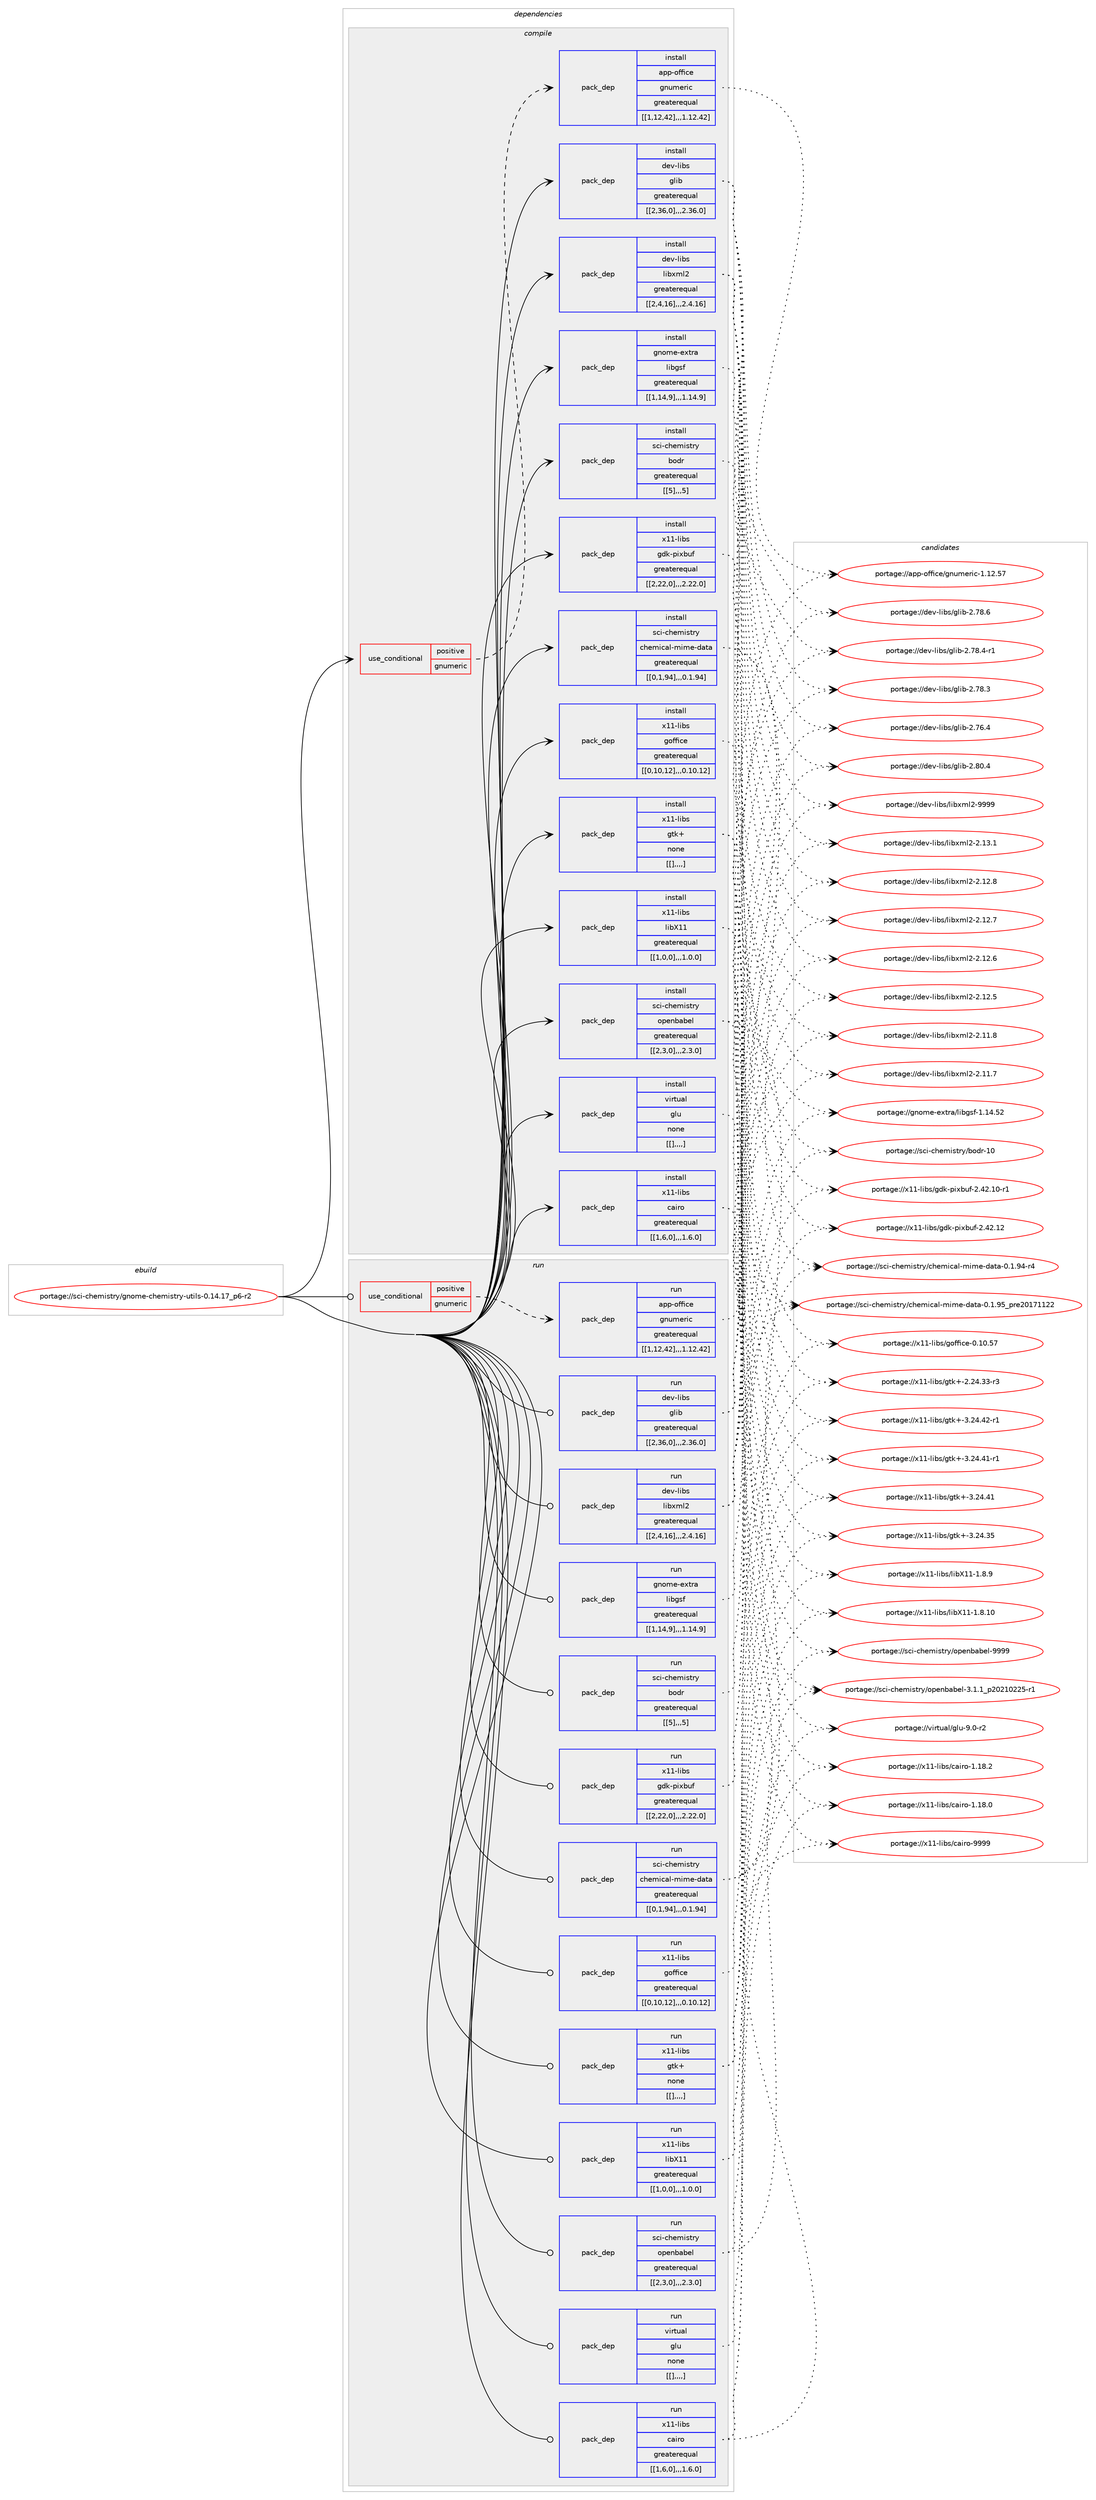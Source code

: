 digraph prolog {

# *************
# Graph options
# *************

newrank=true;
concentrate=true;
compound=true;
graph [rankdir=LR,fontname=Helvetica,fontsize=10,ranksep=1.5];#, ranksep=2.5, nodesep=0.2];
edge  [arrowhead=vee];
node  [fontname=Helvetica,fontsize=10];

# **********
# The ebuild
# **********

subgraph cluster_leftcol {
color=gray;
label=<<i>ebuild</i>>;
id [label="portage://sci-chemistry/gnome-chemistry-utils-0.14.17_p6-r2", color=red, width=4, href="../sci-chemistry/gnome-chemistry-utils-0.14.17_p6-r2.svg"];
}

# ****************
# The dependencies
# ****************

subgraph cluster_midcol {
color=gray;
label=<<i>dependencies</i>>;
subgraph cluster_compile {
fillcolor="#eeeeee";
style=filled;
label=<<i>compile</i>>;
subgraph cond107992 {
dependency409534 [label=<<TABLE BORDER="0" CELLBORDER="1" CELLSPACING="0" CELLPADDING="4"><TR><TD ROWSPAN="3" CELLPADDING="10">use_conditional</TD></TR><TR><TD>positive</TD></TR><TR><TD>gnumeric</TD></TR></TABLE>>, shape=none, color=red];
subgraph pack298587 {
dependency409535 [label=<<TABLE BORDER="0" CELLBORDER="1" CELLSPACING="0" CELLPADDING="4" WIDTH="220"><TR><TD ROWSPAN="6" CELLPADDING="30">pack_dep</TD></TR><TR><TD WIDTH="110">install</TD></TR><TR><TD>app-office</TD></TR><TR><TD>gnumeric</TD></TR><TR><TD>greaterequal</TD></TR><TR><TD>[[1,12,42],,,1.12.42]</TD></TR></TABLE>>, shape=none, color=blue];
}
dependency409534:e -> dependency409535:w [weight=20,style="dashed",arrowhead="vee"];
}
id:e -> dependency409534:w [weight=20,style="solid",arrowhead="vee"];
subgraph pack298588 {
dependency409536 [label=<<TABLE BORDER="0" CELLBORDER="1" CELLSPACING="0" CELLPADDING="4" WIDTH="220"><TR><TD ROWSPAN="6" CELLPADDING="30">pack_dep</TD></TR><TR><TD WIDTH="110">install</TD></TR><TR><TD>dev-libs</TD></TR><TR><TD>glib</TD></TR><TR><TD>greaterequal</TD></TR><TR><TD>[[2,36,0],,,2.36.0]</TD></TR></TABLE>>, shape=none, color=blue];
}
id:e -> dependency409536:w [weight=20,style="solid",arrowhead="vee"];
subgraph pack298589 {
dependency409537 [label=<<TABLE BORDER="0" CELLBORDER="1" CELLSPACING="0" CELLPADDING="4" WIDTH="220"><TR><TD ROWSPAN="6" CELLPADDING="30">pack_dep</TD></TR><TR><TD WIDTH="110">install</TD></TR><TR><TD>dev-libs</TD></TR><TR><TD>libxml2</TD></TR><TR><TD>greaterequal</TD></TR><TR><TD>[[2,4,16],,,2.4.16]</TD></TR></TABLE>>, shape=none, color=blue];
}
id:e -> dependency409537:w [weight=20,style="solid",arrowhead="vee"];
subgraph pack298590 {
dependency409538 [label=<<TABLE BORDER="0" CELLBORDER="1" CELLSPACING="0" CELLPADDING="4" WIDTH="220"><TR><TD ROWSPAN="6" CELLPADDING="30">pack_dep</TD></TR><TR><TD WIDTH="110">install</TD></TR><TR><TD>gnome-extra</TD></TR><TR><TD>libgsf</TD></TR><TR><TD>greaterequal</TD></TR><TR><TD>[[1,14,9],,,1.14.9]</TD></TR></TABLE>>, shape=none, color=blue];
}
id:e -> dependency409538:w [weight=20,style="solid",arrowhead="vee"];
subgraph pack298591 {
dependency409539 [label=<<TABLE BORDER="0" CELLBORDER="1" CELLSPACING="0" CELLPADDING="4" WIDTH="220"><TR><TD ROWSPAN="6" CELLPADDING="30">pack_dep</TD></TR><TR><TD WIDTH="110">install</TD></TR><TR><TD>sci-chemistry</TD></TR><TR><TD>bodr</TD></TR><TR><TD>greaterequal</TD></TR><TR><TD>[[5],,,5]</TD></TR></TABLE>>, shape=none, color=blue];
}
id:e -> dependency409539:w [weight=20,style="solid",arrowhead="vee"];
subgraph pack298592 {
dependency409540 [label=<<TABLE BORDER="0" CELLBORDER="1" CELLSPACING="0" CELLPADDING="4" WIDTH="220"><TR><TD ROWSPAN="6" CELLPADDING="30">pack_dep</TD></TR><TR><TD WIDTH="110">install</TD></TR><TR><TD>sci-chemistry</TD></TR><TR><TD>chemical-mime-data</TD></TR><TR><TD>greaterequal</TD></TR><TR><TD>[[0,1,94],,,0.1.94]</TD></TR></TABLE>>, shape=none, color=blue];
}
id:e -> dependency409540:w [weight=20,style="solid",arrowhead="vee"];
subgraph pack298593 {
dependency409541 [label=<<TABLE BORDER="0" CELLBORDER="1" CELLSPACING="0" CELLPADDING="4" WIDTH="220"><TR><TD ROWSPAN="6" CELLPADDING="30">pack_dep</TD></TR><TR><TD WIDTH="110">install</TD></TR><TR><TD>sci-chemistry</TD></TR><TR><TD>openbabel</TD></TR><TR><TD>greaterequal</TD></TR><TR><TD>[[2,3,0],,,2.3.0]</TD></TR></TABLE>>, shape=none, color=blue];
}
id:e -> dependency409541:w [weight=20,style="solid",arrowhead="vee"];
subgraph pack298594 {
dependency409542 [label=<<TABLE BORDER="0" CELLBORDER="1" CELLSPACING="0" CELLPADDING="4" WIDTH="220"><TR><TD ROWSPAN="6" CELLPADDING="30">pack_dep</TD></TR><TR><TD WIDTH="110">install</TD></TR><TR><TD>virtual</TD></TR><TR><TD>glu</TD></TR><TR><TD>none</TD></TR><TR><TD>[[],,,,]</TD></TR></TABLE>>, shape=none, color=blue];
}
id:e -> dependency409542:w [weight=20,style="solid",arrowhead="vee"];
subgraph pack298595 {
dependency409543 [label=<<TABLE BORDER="0" CELLBORDER="1" CELLSPACING="0" CELLPADDING="4" WIDTH="220"><TR><TD ROWSPAN="6" CELLPADDING="30">pack_dep</TD></TR><TR><TD WIDTH="110">install</TD></TR><TR><TD>x11-libs</TD></TR><TR><TD>cairo</TD></TR><TR><TD>greaterequal</TD></TR><TR><TD>[[1,6,0],,,1.6.0]</TD></TR></TABLE>>, shape=none, color=blue];
}
id:e -> dependency409543:w [weight=20,style="solid",arrowhead="vee"];
subgraph pack298596 {
dependency409544 [label=<<TABLE BORDER="0" CELLBORDER="1" CELLSPACING="0" CELLPADDING="4" WIDTH="220"><TR><TD ROWSPAN="6" CELLPADDING="30">pack_dep</TD></TR><TR><TD WIDTH="110">install</TD></TR><TR><TD>x11-libs</TD></TR><TR><TD>gdk-pixbuf</TD></TR><TR><TD>greaterequal</TD></TR><TR><TD>[[2,22,0],,,2.22.0]</TD></TR></TABLE>>, shape=none, color=blue];
}
id:e -> dependency409544:w [weight=20,style="solid",arrowhead="vee"];
subgraph pack298597 {
dependency409545 [label=<<TABLE BORDER="0" CELLBORDER="1" CELLSPACING="0" CELLPADDING="4" WIDTH="220"><TR><TD ROWSPAN="6" CELLPADDING="30">pack_dep</TD></TR><TR><TD WIDTH="110">install</TD></TR><TR><TD>x11-libs</TD></TR><TR><TD>goffice</TD></TR><TR><TD>greaterequal</TD></TR><TR><TD>[[0,10,12],,,0.10.12]</TD></TR></TABLE>>, shape=none, color=blue];
}
id:e -> dependency409545:w [weight=20,style="solid",arrowhead="vee"];
subgraph pack298598 {
dependency409546 [label=<<TABLE BORDER="0" CELLBORDER="1" CELLSPACING="0" CELLPADDING="4" WIDTH="220"><TR><TD ROWSPAN="6" CELLPADDING="30">pack_dep</TD></TR><TR><TD WIDTH="110">install</TD></TR><TR><TD>x11-libs</TD></TR><TR><TD>gtk+</TD></TR><TR><TD>none</TD></TR><TR><TD>[[],,,,]</TD></TR></TABLE>>, shape=none, color=blue];
}
id:e -> dependency409546:w [weight=20,style="solid",arrowhead="vee"];
subgraph pack298599 {
dependency409547 [label=<<TABLE BORDER="0" CELLBORDER="1" CELLSPACING="0" CELLPADDING="4" WIDTH="220"><TR><TD ROWSPAN="6" CELLPADDING="30">pack_dep</TD></TR><TR><TD WIDTH="110">install</TD></TR><TR><TD>x11-libs</TD></TR><TR><TD>libX11</TD></TR><TR><TD>greaterequal</TD></TR><TR><TD>[[1,0,0],,,1.0.0]</TD></TR></TABLE>>, shape=none, color=blue];
}
id:e -> dependency409547:w [weight=20,style="solid",arrowhead="vee"];
}
subgraph cluster_compileandrun {
fillcolor="#eeeeee";
style=filled;
label=<<i>compile and run</i>>;
}
subgraph cluster_run {
fillcolor="#eeeeee";
style=filled;
label=<<i>run</i>>;
subgraph cond107993 {
dependency409548 [label=<<TABLE BORDER="0" CELLBORDER="1" CELLSPACING="0" CELLPADDING="4"><TR><TD ROWSPAN="3" CELLPADDING="10">use_conditional</TD></TR><TR><TD>positive</TD></TR><TR><TD>gnumeric</TD></TR></TABLE>>, shape=none, color=red];
subgraph pack298600 {
dependency409549 [label=<<TABLE BORDER="0" CELLBORDER="1" CELLSPACING="0" CELLPADDING="4" WIDTH="220"><TR><TD ROWSPAN="6" CELLPADDING="30">pack_dep</TD></TR><TR><TD WIDTH="110">run</TD></TR><TR><TD>app-office</TD></TR><TR><TD>gnumeric</TD></TR><TR><TD>greaterequal</TD></TR><TR><TD>[[1,12,42],,,1.12.42]</TD></TR></TABLE>>, shape=none, color=blue];
}
dependency409548:e -> dependency409549:w [weight=20,style="dashed",arrowhead="vee"];
}
id:e -> dependency409548:w [weight=20,style="solid",arrowhead="odot"];
subgraph pack298601 {
dependency409550 [label=<<TABLE BORDER="0" CELLBORDER="1" CELLSPACING="0" CELLPADDING="4" WIDTH="220"><TR><TD ROWSPAN="6" CELLPADDING="30">pack_dep</TD></TR><TR><TD WIDTH="110">run</TD></TR><TR><TD>dev-libs</TD></TR><TR><TD>glib</TD></TR><TR><TD>greaterequal</TD></TR><TR><TD>[[2,36,0],,,2.36.0]</TD></TR></TABLE>>, shape=none, color=blue];
}
id:e -> dependency409550:w [weight=20,style="solid",arrowhead="odot"];
subgraph pack298602 {
dependency409551 [label=<<TABLE BORDER="0" CELLBORDER="1" CELLSPACING="0" CELLPADDING="4" WIDTH="220"><TR><TD ROWSPAN="6" CELLPADDING="30">pack_dep</TD></TR><TR><TD WIDTH="110">run</TD></TR><TR><TD>dev-libs</TD></TR><TR><TD>libxml2</TD></TR><TR><TD>greaterequal</TD></TR><TR><TD>[[2,4,16],,,2.4.16]</TD></TR></TABLE>>, shape=none, color=blue];
}
id:e -> dependency409551:w [weight=20,style="solid",arrowhead="odot"];
subgraph pack298603 {
dependency409552 [label=<<TABLE BORDER="0" CELLBORDER="1" CELLSPACING="0" CELLPADDING="4" WIDTH="220"><TR><TD ROWSPAN="6" CELLPADDING="30">pack_dep</TD></TR><TR><TD WIDTH="110">run</TD></TR><TR><TD>gnome-extra</TD></TR><TR><TD>libgsf</TD></TR><TR><TD>greaterequal</TD></TR><TR><TD>[[1,14,9],,,1.14.9]</TD></TR></TABLE>>, shape=none, color=blue];
}
id:e -> dependency409552:w [weight=20,style="solid",arrowhead="odot"];
subgraph pack298604 {
dependency409553 [label=<<TABLE BORDER="0" CELLBORDER="1" CELLSPACING="0" CELLPADDING="4" WIDTH="220"><TR><TD ROWSPAN="6" CELLPADDING="30">pack_dep</TD></TR><TR><TD WIDTH="110">run</TD></TR><TR><TD>sci-chemistry</TD></TR><TR><TD>bodr</TD></TR><TR><TD>greaterequal</TD></TR><TR><TD>[[5],,,5]</TD></TR></TABLE>>, shape=none, color=blue];
}
id:e -> dependency409553:w [weight=20,style="solid",arrowhead="odot"];
subgraph pack298605 {
dependency409554 [label=<<TABLE BORDER="0" CELLBORDER="1" CELLSPACING="0" CELLPADDING="4" WIDTH="220"><TR><TD ROWSPAN="6" CELLPADDING="30">pack_dep</TD></TR><TR><TD WIDTH="110">run</TD></TR><TR><TD>sci-chemistry</TD></TR><TR><TD>chemical-mime-data</TD></TR><TR><TD>greaterequal</TD></TR><TR><TD>[[0,1,94],,,0.1.94]</TD></TR></TABLE>>, shape=none, color=blue];
}
id:e -> dependency409554:w [weight=20,style="solid",arrowhead="odot"];
subgraph pack298606 {
dependency409555 [label=<<TABLE BORDER="0" CELLBORDER="1" CELLSPACING="0" CELLPADDING="4" WIDTH="220"><TR><TD ROWSPAN="6" CELLPADDING="30">pack_dep</TD></TR><TR><TD WIDTH="110">run</TD></TR><TR><TD>sci-chemistry</TD></TR><TR><TD>openbabel</TD></TR><TR><TD>greaterequal</TD></TR><TR><TD>[[2,3,0],,,2.3.0]</TD></TR></TABLE>>, shape=none, color=blue];
}
id:e -> dependency409555:w [weight=20,style="solid",arrowhead="odot"];
subgraph pack298607 {
dependency409556 [label=<<TABLE BORDER="0" CELLBORDER="1" CELLSPACING="0" CELLPADDING="4" WIDTH="220"><TR><TD ROWSPAN="6" CELLPADDING="30">pack_dep</TD></TR><TR><TD WIDTH="110">run</TD></TR><TR><TD>virtual</TD></TR><TR><TD>glu</TD></TR><TR><TD>none</TD></TR><TR><TD>[[],,,,]</TD></TR></TABLE>>, shape=none, color=blue];
}
id:e -> dependency409556:w [weight=20,style="solid",arrowhead="odot"];
subgraph pack298608 {
dependency409557 [label=<<TABLE BORDER="0" CELLBORDER="1" CELLSPACING="0" CELLPADDING="4" WIDTH="220"><TR><TD ROWSPAN="6" CELLPADDING="30">pack_dep</TD></TR><TR><TD WIDTH="110">run</TD></TR><TR><TD>x11-libs</TD></TR><TR><TD>cairo</TD></TR><TR><TD>greaterequal</TD></TR><TR><TD>[[1,6,0],,,1.6.0]</TD></TR></TABLE>>, shape=none, color=blue];
}
id:e -> dependency409557:w [weight=20,style="solid",arrowhead="odot"];
subgraph pack298609 {
dependency409558 [label=<<TABLE BORDER="0" CELLBORDER="1" CELLSPACING="0" CELLPADDING="4" WIDTH="220"><TR><TD ROWSPAN="6" CELLPADDING="30">pack_dep</TD></TR><TR><TD WIDTH="110">run</TD></TR><TR><TD>x11-libs</TD></TR><TR><TD>gdk-pixbuf</TD></TR><TR><TD>greaterequal</TD></TR><TR><TD>[[2,22,0],,,2.22.0]</TD></TR></TABLE>>, shape=none, color=blue];
}
id:e -> dependency409558:w [weight=20,style="solid",arrowhead="odot"];
subgraph pack298610 {
dependency409559 [label=<<TABLE BORDER="0" CELLBORDER="1" CELLSPACING="0" CELLPADDING="4" WIDTH="220"><TR><TD ROWSPAN="6" CELLPADDING="30">pack_dep</TD></TR><TR><TD WIDTH="110">run</TD></TR><TR><TD>x11-libs</TD></TR><TR><TD>goffice</TD></TR><TR><TD>greaterequal</TD></TR><TR><TD>[[0,10,12],,,0.10.12]</TD></TR></TABLE>>, shape=none, color=blue];
}
id:e -> dependency409559:w [weight=20,style="solid",arrowhead="odot"];
subgraph pack298611 {
dependency409560 [label=<<TABLE BORDER="0" CELLBORDER="1" CELLSPACING="0" CELLPADDING="4" WIDTH="220"><TR><TD ROWSPAN="6" CELLPADDING="30">pack_dep</TD></TR><TR><TD WIDTH="110">run</TD></TR><TR><TD>x11-libs</TD></TR><TR><TD>gtk+</TD></TR><TR><TD>none</TD></TR><TR><TD>[[],,,,]</TD></TR></TABLE>>, shape=none, color=blue];
}
id:e -> dependency409560:w [weight=20,style="solid",arrowhead="odot"];
subgraph pack298612 {
dependency409561 [label=<<TABLE BORDER="0" CELLBORDER="1" CELLSPACING="0" CELLPADDING="4" WIDTH="220"><TR><TD ROWSPAN="6" CELLPADDING="30">pack_dep</TD></TR><TR><TD WIDTH="110">run</TD></TR><TR><TD>x11-libs</TD></TR><TR><TD>libX11</TD></TR><TR><TD>greaterequal</TD></TR><TR><TD>[[1,0,0],,,1.0.0]</TD></TR></TABLE>>, shape=none, color=blue];
}
id:e -> dependency409561:w [weight=20,style="solid",arrowhead="odot"];
}
}

# **************
# The candidates
# **************

subgraph cluster_choices {
rank=same;
color=gray;
label=<<i>candidates</i>>;

subgraph choice298587 {
color=black;
nodesep=1;
choice97112112451111021021059910147103110117109101114105994549464950465355 [label="portage://app-office/gnumeric-1.12.57", color=red, width=4,href="../app-office/gnumeric-1.12.57.svg"];
dependency409535:e -> choice97112112451111021021059910147103110117109101114105994549464950465355:w [style=dotted,weight="100"];
}
subgraph choice298588 {
color=black;
nodesep=1;
choice1001011184510810598115471031081059845504656484652 [label="portage://dev-libs/glib-2.80.4", color=red, width=4,href="../dev-libs/glib-2.80.4.svg"];
choice1001011184510810598115471031081059845504655564654 [label="portage://dev-libs/glib-2.78.6", color=red, width=4,href="../dev-libs/glib-2.78.6.svg"];
choice10010111845108105981154710310810598455046555646524511449 [label="portage://dev-libs/glib-2.78.4-r1", color=red, width=4,href="../dev-libs/glib-2.78.4-r1.svg"];
choice1001011184510810598115471031081059845504655564651 [label="portage://dev-libs/glib-2.78.3", color=red, width=4,href="../dev-libs/glib-2.78.3.svg"];
choice1001011184510810598115471031081059845504655544652 [label="portage://dev-libs/glib-2.76.4", color=red, width=4,href="../dev-libs/glib-2.76.4.svg"];
dependency409536:e -> choice1001011184510810598115471031081059845504656484652:w [style=dotted,weight="100"];
dependency409536:e -> choice1001011184510810598115471031081059845504655564654:w [style=dotted,weight="100"];
dependency409536:e -> choice10010111845108105981154710310810598455046555646524511449:w [style=dotted,weight="100"];
dependency409536:e -> choice1001011184510810598115471031081059845504655564651:w [style=dotted,weight="100"];
dependency409536:e -> choice1001011184510810598115471031081059845504655544652:w [style=dotted,weight="100"];
}
subgraph choice298589 {
color=black;
nodesep=1;
choice10010111845108105981154710810598120109108504557575757 [label="portage://dev-libs/libxml2-9999", color=red, width=4,href="../dev-libs/libxml2-9999.svg"];
choice100101118451081059811547108105981201091085045504649514649 [label="portage://dev-libs/libxml2-2.13.1", color=red, width=4,href="../dev-libs/libxml2-2.13.1.svg"];
choice100101118451081059811547108105981201091085045504649504656 [label="portage://dev-libs/libxml2-2.12.8", color=red, width=4,href="../dev-libs/libxml2-2.12.8.svg"];
choice100101118451081059811547108105981201091085045504649504655 [label="portage://dev-libs/libxml2-2.12.7", color=red, width=4,href="../dev-libs/libxml2-2.12.7.svg"];
choice100101118451081059811547108105981201091085045504649504654 [label="portage://dev-libs/libxml2-2.12.6", color=red, width=4,href="../dev-libs/libxml2-2.12.6.svg"];
choice100101118451081059811547108105981201091085045504649504653 [label="portage://dev-libs/libxml2-2.12.5", color=red, width=4,href="../dev-libs/libxml2-2.12.5.svg"];
choice100101118451081059811547108105981201091085045504649494656 [label="portage://dev-libs/libxml2-2.11.8", color=red, width=4,href="../dev-libs/libxml2-2.11.8.svg"];
choice100101118451081059811547108105981201091085045504649494655 [label="portage://dev-libs/libxml2-2.11.7", color=red, width=4,href="../dev-libs/libxml2-2.11.7.svg"];
dependency409537:e -> choice10010111845108105981154710810598120109108504557575757:w [style=dotted,weight="100"];
dependency409537:e -> choice100101118451081059811547108105981201091085045504649514649:w [style=dotted,weight="100"];
dependency409537:e -> choice100101118451081059811547108105981201091085045504649504656:w [style=dotted,weight="100"];
dependency409537:e -> choice100101118451081059811547108105981201091085045504649504655:w [style=dotted,weight="100"];
dependency409537:e -> choice100101118451081059811547108105981201091085045504649504654:w [style=dotted,weight="100"];
dependency409537:e -> choice100101118451081059811547108105981201091085045504649504653:w [style=dotted,weight="100"];
dependency409537:e -> choice100101118451081059811547108105981201091085045504649494656:w [style=dotted,weight="100"];
dependency409537:e -> choice100101118451081059811547108105981201091085045504649494655:w [style=dotted,weight="100"];
}
subgraph choice298590 {
color=black;
nodesep=1;
choice103110111109101451011201161149747108105981031151024549464952465350 [label="portage://gnome-extra/libgsf-1.14.52", color=red, width=4,href="../gnome-extra/libgsf-1.14.52.svg"];
dependency409538:e -> choice103110111109101451011201161149747108105981031151024549464952465350:w [style=dotted,weight="100"];
}
subgraph choice298591 {
color=black;
nodesep=1;
choice1159910545991041011091051151161141214798111100114454948 [label="portage://sci-chemistry/bodr-10", color=red, width=4,href="../sci-chemistry/bodr-10.svg"];
dependency409539:e -> choice1159910545991041011091051151161141214798111100114454948:w [style=dotted,weight="100"];
}
subgraph choice298592 {
color=black;
nodesep=1;
choice115991054599104101109105115116114121479910410110910599971084510910510910145100971169745484649465753951121141015048495549495050 [label="portage://sci-chemistry/chemical-mime-data-0.1.95_pre20171122", color=red, width=4,href="../sci-chemistry/chemical-mime-data-0.1.95_pre20171122.svg"];
choice1159910545991041011091051151161141214799104101109105999710845109105109101451009711697454846494657524511452 [label="portage://sci-chemistry/chemical-mime-data-0.1.94-r4", color=red, width=4,href="../sci-chemistry/chemical-mime-data-0.1.94-r4.svg"];
dependency409540:e -> choice115991054599104101109105115116114121479910410110910599971084510910510910145100971169745484649465753951121141015048495549495050:w [style=dotted,weight="100"];
dependency409540:e -> choice1159910545991041011091051151161141214799104101109105999710845109105109101451009711697454846494657524511452:w [style=dotted,weight="100"];
}
subgraph choice298593 {
color=black;
nodesep=1;
choice115991054599104101109105115116114121471111121011109897981011084557575757 [label="portage://sci-chemistry/openbabel-9999", color=red, width=4,href="../sci-chemistry/openbabel-9999.svg"];
choice115991054599104101109105115116114121471111121011109897981011084551464946499511250485049485050534511449 [label="portage://sci-chemistry/openbabel-3.1.1_p20210225-r1", color=red, width=4,href="../sci-chemistry/openbabel-3.1.1_p20210225-r1.svg"];
dependency409541:e -> choice115991054599104101109105115116114121471111121011109897981011084557575757:w [style=dotted,weight="100"];
dependency409541:e -> choice115991054599104101109105115116114121471111121011109897981011084551464946499511250485049485050534511449:w [style=dotted,weight="100"];
}
subgraph choice298594 {
color=black;
nodesep=1;
choice1181051141161179710847103108117455746484511450 [label="portage://virtual/glu-9.0-r2", color=red, width=4,href="../virtual/glu-9.0-r2.svg"];
dependency409542:e -> choice1181051141161179710847103108117455746484511450:w [style=dotted,weight="100"];
}
subgraph choice298595 {
color=black;
nodesep=1;
choice120494945108105981154799971051141114557575757 [label="portage://x11-libs/cairo-9999", color=red, width=4,href="../x11-libs/cairo-9999.svg"];
choice1204949451081059811547999710511411145494649564650 [label="portage://x11-libs/cairo-1.18.2", color=red, width=4,href="../x11-libs/cairo-1.18.2.svg"];
choice1204949451081059811547999710511411145494649564648 [label="portage://x11-libs/cairo-1.18.0", color=red, width=4,href="../x11-libs/cairo-1.18.0.svg"];
dependency409543:e -> choice120494945108105981154799971051141114557575757:w [style=dotted,weight="100"];
dependency409543:e -> choice1204949451081059811547999710511411145494649564650:w [style=dotted,weight="100"];
dependency409543:e -> choice1204949451081059811547999710511411145494649564648:w [style=dotted,weight="100"];
}
subgraph choice298596 {
color=black;
nodesep=1;
choice120494945108105981154710310010745112105120981171024550465250464950 [label="portage://x11-libs/gdk-pixbuf-2.42.12", color=red, width=4,href="../x11-libs/gdk-pixbuf-2.42.12.svg"];
choice1204949451081059811547103100107451121051209811710245504652504649484511449 [label="portage://x11-libs/gdk-pixbuf-2.42.10-r1", color=red, width=4,href="../x11-libs/gdk-pixbuf-2.42.10-r1.svg"];
dependency409544:e -> choice120494945108105981154710310010745112105120981171024550465250464950:w [style=dotted,weight="100"];
dependency409544:e -> choice1204949451081059811547103100107451121051209811710245504652504649484511449:w [style=dotted,weight="100"];
}
subgraph choice298597 {
color=black;
nodesep=1;
choice1204949451081059811547103111102102105991014548464948465355 [label="portage://x11-libs/goffice-0.10.57", color=red, width=4,href="../x11-libs/goffice-0.10.57.svg"];
dependency409545:e -> choice1204949451081059811547103111102102105991014548464948465355:w [style=dotted,weight="100"];
}
subgraph choice298598 {
color=black;
nodesep=1;
choice12049494510810598115471031161074345514650524652504511449 [label="portage://x11-libs/gtk+-3.24.42-r1", color=red, width=4,href="../x11-libs/gtk+-3.24.42-r1.svg"];
choice12049494510810598115471031161074345514650524652494511449 [label="portage://x11-libs/gtk+-3.24.41-r1", color=red, width=4,href="../x11-libs/gtk+-3.24.41-r1.svg"];
choice1204949451081059811547103116107434551465052465249 [label="portage://x11-libs/gtk+-3.24.41", color=red, width=4,href="../x11-libs/gtk+-3.24.41.svg"];
choice1204949451081059811547103116107434551465052465153 [label="portage://x11-libs/gtk+-3.24.35", color=red, width=4,href="../x11-libs/gtk+-3.24.35.svg"];
choice12049494510810598115471031161074345504650524651514511451 [label="portage://x11-libs/gtk+-2.24.33-r3", color=red, width=4,href="../x11-libs/gtk+-2.24.33-r3.svg"];
dependency409546:e -> choice12049494510810598115471031161074345514650524652504511449:w [style=dotted,weight="100"];
dependency409546:e -> choice12049494510810598115471031161074345514650524652494511449:w [style=dotted,weight="100"];
dependency409546:e -> choice1204949451081059811547103116107434551465052465249:w [style=dotted,weight="100"];
dependency409546:e -> choice1204949451081059811547103116107434551465052465153:w [style=dotted,weight="100"];
dependency409546:e -> choice12049494510810598115471031161074345504650524651514511451:w [style=dotted,weight="100"];
}
subgraph choice298599 {
color=black;
nodesep=1;
choice12049494510810598115471081059888494945494656464948 [label="portage://x11-libs/libX11-1.8.10", color=red, width=4,href="../x11-libs/libX11-1.8.10.svg"];
choice120494945108105981154710810598884949454946564657 [label="portage://x11-libs/libX11-1.8.9", color=red, width=4,href="../x11-libs/libX11-1.8.9.svg"];
dependency409547:e -> choice12049494510810598115471081059888494945494656464948:w [style=dotted,weight="100"];
dependency409547:e -> choice120494945108105981154710810598884949454946564657:w [style=dotted,weight="100"];
}
subgraph choice298600 {
color=black;
nodesep=1;
choice97112112451111021021059910147103110117109101114105994549464950465355 [label="portage://app-office/gnumeric-1.12.57", color=red, width=4,href="../app-office/gnumeric-1.12.57.svg"];
dependency409549:e -> choice97112112451111021021059910147103110117109101114105994549464950465355:w [style=dotted,weight="100"];
}
subgraph choice298601 {
color=black;
nodesep=1;
choice1001011184510810598115471031081059845504656484652 [label="portage://dev-libs/glib-2.80.4", color=red, width=4,href="../dev-libs/glib-2.80.4.svg"];
choice1001011184510810598115471031081059845504655564654 [label="portage://dev-libs/glib-2.78.6", color=red, width=4,href="../dev-libs/glib-2.78.6.svg"];
choice10010111845108105981154710310810598455046555646524511449 [label="portage://dev-libs/glib-2.78.4-r1", color=red, width=4,href="../dev-libs/glib-2.78.4-r1.svg"];
choice1001011184510810598115471031081059845504655564651 [label="portage://dev-libs/glib-2.78.3", color=red, width=4,href="../dev-libs/glib-2.78.3.svg"];
choice1001011184510810598115471031081059845504655544652 [label="portage://dev-libs/glib-2.76.4", color=red, width=4,href="../dev-libs/glib-2.76.4.svg"];
dependency409550:e -> choice1001011184510810598115471031081059845504656484652:w [style=dotted,weight="100"];
dependency409550:e -> choice1001011184510810598115471031081059845504655564654:w [style=dotted,weight="100"];
dependency409550:e -> choice10010111845108105981154710310810598455046555646524511449:w [style=dotted,weight="100"];
dependency409550:e -> choice1001011184510810598115471031081059845504655564651:w [style=dotted,weight="100"];
dependency409550:e -> choice1001011184510810598115471031081059845504655544652:w [style=dotted,weight="100"];
}
subgraph choice298602 {
color=black;
nodesep=1;
choice10010111845108105981154710810598120109108504557575757 [label="portage://dev-libs/libxml2-9999", color=red, width=4,href="../dev-libs/libxml2-9999.svg"];
choice100101118451081059811547108105981201091085045504649514649 [label="portage://dev-libs/libxml2-2.13.1", color=red, width=4,href="../dev-libs/libxml2-2.13.1.svg"];
choice100101118451081059811547108105981201091085045504649504656 [label="portage://dev-libs/libxml2-2.12.8", color=red, width=4,href="../dev-libs/libxml2-2.12.8.svg"];
choice100101118451081059811547108105981201091085045504649504655 [label="portage://dev-libs/libxml2-2.12.7", color=red, width=4,href="../dev-libs/libxml2-2.12.7.svg"];
choice100101118451081059811547108105981201091085045504649504654 [label="portage://dev-libs/libxml2-2.12.6", color=red, width=4,href="../dev-libs/libxml2-2.12.6.svg"];
choice100101118451081059811547108105981201091085045504649504653 [label="portage://dev-libs/libxml2-2.12.5", color=red, width=4,href="../dev-libs/libxml2-2.12.5.svg"];
choice100101118451081059811547108105981201091085045504649494656 [label="portage://dev-libs/libxml2-2.11.8", color=red, width=4,href="../dev-libs/libxml2-2.11.8.svg"];
choice100101118451081059811547108105981201091085045504649494655 [label="portage://dev-libs/libxml2-2.11.7", color=red, width=4,href="../dev-libs/libxml2-2.11.7.svg"];
dependency409551:e -> choice10010111845108105981154710810598120109108504557575757:w [style=dotted,weight="100"];
dependency409551:e -> choice100101118451081059811547108105981201091085045504649514649:w [style=dotted,weight="100"];
dependency409551:e -> choice100101118451081059811547108105981201091085045504649504656:w [style=dotted,weight="100"];
dependency409551:e -> choice100101118451081059811547108105981201091085045504649504655:w [style=dotted,weight="100"];
dependency409551:e -> choice100101118451081059811547108105981201091085045504649504654:w [style=dotted,weight="100"];
dependency409551:e -> choice100101118451081059811547108105981201091085045504649504653:w [style=dotted,weight="100"];
dependency409551:e -> choice100101118451081059811547108105981201091085045504649494656:w [style=dotted,weight="100"];
dependency409551:e -> choice100101118451081059811547108105981201091085045504649494655:w [style=dotted,weight="100"];
}
subgraph choice298603 {
color=black;
nodesep=1;
choice103110111109101451011201161149747108105981031151024549464952465350 [label="portage://gnome-extra/libgsf-1.14.52", color=red, width=4,href="../gnome-extra/libgsf-1.14.52.svg"];
dependency409552:e -> choice103110111109101451011201161149747108105981031151024549464952465350:w [style=dotted,weight="100"];
}
subgraph choice298604 {
color=black;
nodesep=1;
choice1159910545991041011091051151161141214798111100114454948 [label="portage://sci-chemistry/bodr-10", color=red, width=4,href="../sci-chemistry/bodr-10.svg"];
dependency409553:e -> choice1159910545991041011091051151161141214798111100114454948:w [style=dotted,weight="100"];
}
subgraph choice298605 {
color=black;
nodesep=1;
choice115991054599104101109105115116114121479910410110910599971084510910510910145100971169745484649465753951121141015048495549495050 [label="portage://sci-chemistry/chemical-mime-data-0.1.95_pre20171122", color=red, width=4,href="../sci-chemistry/chemical-mime-data-0.1.95_pre20171122.svg"];
choice1159910545991041011091051151161141214799104101109105999710845109105109101451009711697454846494657524511452 [label="portage://sci-chemistry/chemical-mime-data-0.1.94-r4", color=red, width=4,href="../sci-chemistry/chemical-mime-data-0.1.94-r4.svg"];
dependency409554:e -> choice115991054599104101109105115116114121479910410110910599971084510910510910145100971169745484649465753951121141015048495549495050:w [style=dotted,weight="100"];
dependency409554:e -> choice1159910545991041011091051151161141214799104101109105999710845109105109101451009711697454846494657524511452:w [style=dotted,weight="100"];
}
subgraph choice298606 {
color=black;
nodesep=1;
choice115991054599104101109105115116114121471111121011109897981011084557575757 [label="portage://sci-chemistry/openbabel-9999", color=red, width=4,href="../sci-chemistry/openbabel-9999.svg"];
choice115991054599104101109105115116114121471111121011109897981011084551464946499511250485049485050534511449 [label="portage://sci-chemistry/openbabel-3.1.1_p20210225-r1", color=red, width=4,href="../sci-chemistry/openbabel-3.1.1_p20210225-r1.svg"];
dependency409555:e -> choice115991054599104101109105115116114121471111121011109897981011084557575757:w [style=dotted,weight="100"];
dependency409555:e -> choice115991054599104101109105115116114121471111121011109897981011084551464946499511250485049485050534511449:w [style=dotted,weight="100"];
}
subgraph choice298607 {
color=black;
nodesep=1;
choice1181051141161179710847103108117455746484511450 [label="portage://virtual/glu-9.0-r2", color=red, width=4,href="../virtual/glu-9.0-r2.svg"];
dependency409556:e -> choice1181051141161179710847103108117455746484511450:w [style=dotted,weight="100"];
}
subgraph choice298608 {
color=black;
nodesep=1;
choice120494945108105981154799971051141114557575757 [label="portage://x11-libs/cairo-9999", color=red, width=4,href="../x11-libs/cairo-9999.svg"];
choice1204949451081059811547999710511411145494649564650 [label="portage://x11-libs/cairo-1.18.2", color=red, width=4,href="../x11-libs/cairo-1.18.2.svg"];
choice1204949451081059811547999710511411145494649564648 [label="portage://x11-libs/cairo-1.18.0", color=red, width=4,href="../x11-libs/cairo-1.18.0.svg"];
dependency409557:e -> choice120494945108105981154799971051141114557575757:w [style=dotted,weight="100"];
dependency409557:e -> choice1204949451081059811547999710511411145494649564650:w [style=dotted,weight="100"];
dependency409557:e -> choice1204949451081059811547999710511411145494649564648:w [style=dotted,weight="100"];
}
subgraph choice298609 {
color=black;
nodesep=1;
choice120494945108105981154710310010745112105120981171024550465250464950 [label="portage://x11-libs/gdk-pixbuf-2.42.12", color=red, width=4,href="../x11-libs/gdk-pixbuf-2.42.12.svg"];
choice1204949451081059811547103100107451121051209811710245504652504649484511449 [label="portage://x11-libs/gdk-pixbuf-2.42.10-r1", color=red, width=4,href="../x11-libs/gdk-pixbuf-2.42.10-r1.svg"];
dependency409558:e -> choice120494945108105981154710310010745112105120981171024550465250464950:w [style=dotted,weight="100"];
dependency409558:e -> choice1204949451081059811547103100107451121051209811710245504652504649484511449:w [style=dotted,weight="100"];
}
subgraph choice298610 {
color=black;
nodesep=1;
choice1204949451081059811547103111102102105991014548464948465355 [label="portage://x11-libs/goffice-0.10.57", color=red, width=4,href="../x11-libs/goffice-0.10.57.svg"];
dependency409559:e -> choice1204949451081059811547103111102102105991014548464948465355:w [style=dotted,weight="100"];
}
subgraph choice298611 {
color=black;
nodesep=1;
choice12049494510810598115471031161074345514650524652504511449 [label="portage://x11-libs/gtk+-3.24.42-r1", color=red, width=4,href="../x11-libs/gtk+-3.24.42-r1.svg"];
choice12049494510810598115471031161074345514650524652494511449 [label="portage://x11-libs/gtk+-3.24.41-r1", color=red, width=4,href="../x11-libs/gtk+-3.24.41-r1.svg"];
choice1204949451081059811547103116107434551465052465249 [label="portage://x11-libs/gtk+-3.24.41", color=red, width=4,href="../x11-libs/gtk+-3.24.41.svg"];
choice1204949451081059811547103116107434551465052465153 [label="portage://x11-libs/gtk+-3.24.35", color=red, width=4,href="../x11-libs/gtk+-3.24.35.svg"];
choice12049494510810598115471031161074345504650524651514511451 [label="portage://x11-libs/gtk+-2.24.33-r3", color=red, width=4,href="../x11-libs/gtk+-2.24.33-r3.svg"];
dependency409560:e -> choice12049494510810598115471031161074345514650524652504511449:w [style=dotted,weight="100"];
dependency409560:e -> choice12049494510810598115471031161074345514650524652494511449:w [style=dotted,weight="100"];
dependency409560:e -> choice1204949451081059811547103116107434551465052465249:w [style=dotted,weight="100"];
dependency409560:e -> choice1204949451081059811547103116107434551465052465153:w [style=dotted,weight="100"];
dependency409560:e -> choice12049494510810598115471031161074345504650524651514511451:w [style=dotted,weight="100"];
}
subgraph choice298612 {
color=black;
nodesep=1;
choice12049494510810598115471081059888494945494656464948 [label="portage://x11-libs/libX11-1.8.10", color=red, width=4,href="../x11-libs/libX11-1.8.10.svg"];
choice120494945108105981154710810598884949454946564657 [label="portage://x11-libs/libX11-1.8.9", color=red, width=4,href="../x11-libs/libX11-1.8.9.svg"];
dependency409561:e -> choice12049494510810598115471081059888494945494656464948:w [style=dotted,weight="100"];
dependency409561:e -> choice120494945108105981154710810598884949454946564657:w [style=dotted,weight="100"];
}
}

}
